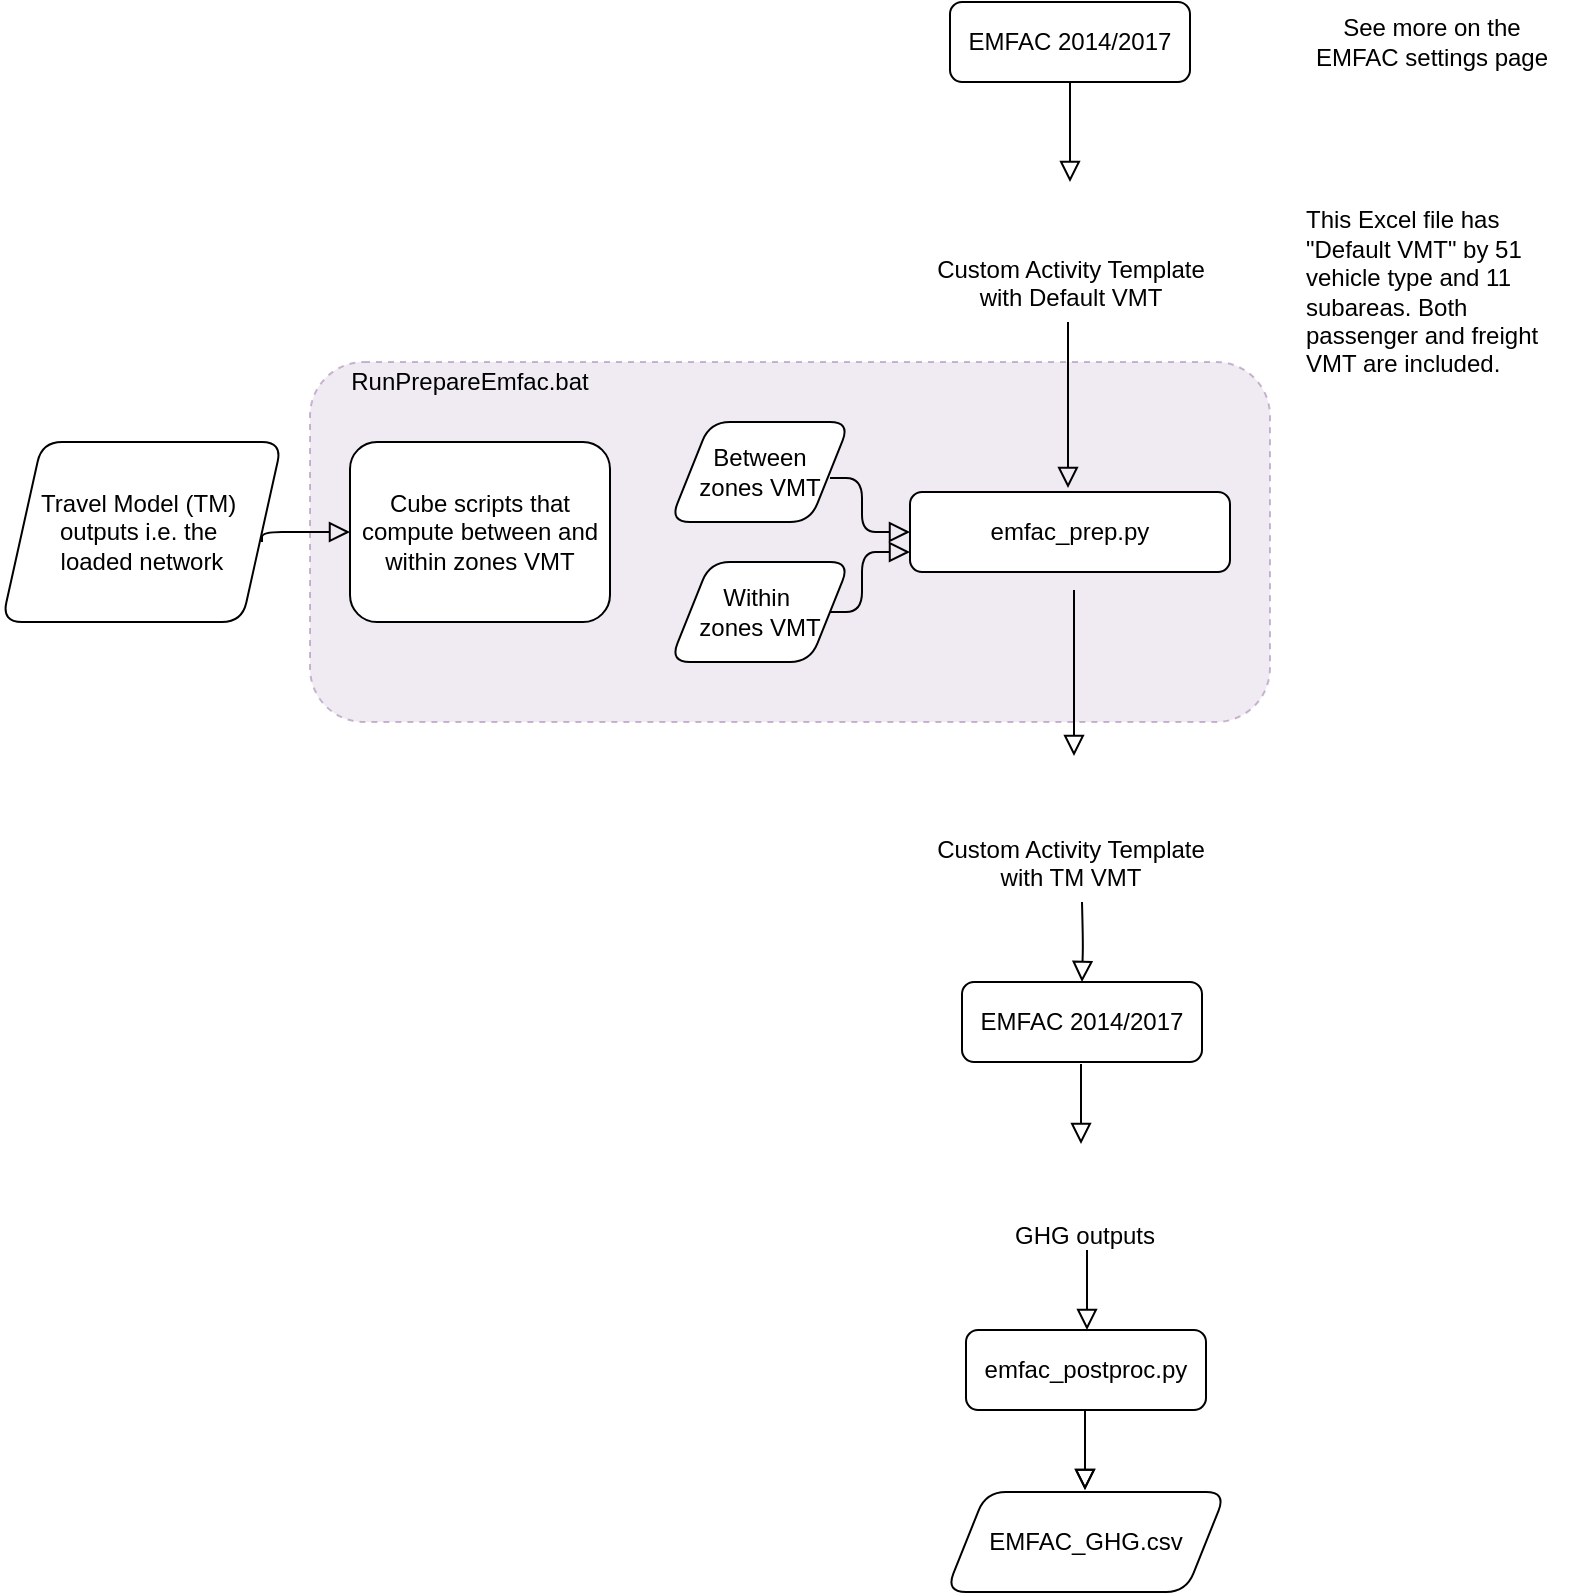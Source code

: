 <mxfile version="13.6.6" type="device"><diagram id="C5RBs43oDa-KdzZeNtuy" name="Page-1"><mxGraphModel dx="1005" dy="666" grid="1" gridSize="10" guides="1" tooltips="1" connect="1" arrows="1" fold="1" page="1" pageScale="1" pageWidth="827" pageHeight="1169" math="0" shadow="0"><root><mxCell id="WIyWlLk6GJQsqaUBKTNV-0"/><mxCell id="WIyWlLk6GJQsqaUBKTNV-1" parent="WIyWlLk6GJQsqaUBKTNV-0"/><mxCell id="GXx7u8WQw_bE6BbJTffm-54" value="" style="rounded=1;whiteSpace=wrap;html=1;fillColor=#e1d5e7;dashed=1;strokeColor=#9673a6;opacity=50;" vertex="1" parent="WIyWlLk6GJQsqaUBKTNV-1"><mxGeometry x="174" y="230" width="480" height="180" as="geometry"/></mxCell><mxCell id="GXx7u8WQw_bE6BbJTffm-4" value="Custom Activity Template&lt;br&gt;with Default VMT" style="shape=image;html=1;verticalAlign=top;verticalLabelPosition=bottom;labelBackgroundColor=#ffffff;imageAspect=0;aspect=fixed;image=https://cdn3.iconfinder.com/data/icons/document-icons-2/30/647702-excel-128.png" vertex="1" parent="WIyWlLk6GJQsqaUBKTNV-1"><mxGeometry x="539" y="140" width="30" height="30" as="geometry"/></mxCell><mxCell id="WIyWlLk6GJQsqaUBKTNV-2" value="" style="html=1;jettySize=auto;orthogonalLoop=1;fontSize=11;endArrow=block;endFill=0;endSize=8;strokeWidth=1;shadow=0;labelBackgroundColor=none;edgeStyle=orthogonalEdgeStyle;exitX=0.5;exitY=1;exitDx=0;exitDy=0;entryX=0.5;entryY=0;entryDx=0;entryDy=0;" parent="WIyWlLk6GJQsqaUBKTNV-1" source="WIyWlLk6GJQsqaUBKTNV-3" target="GXx7u8WQw_bE6BbJTffm-4" edge="1"><mxGeometry relative="1" as="geometry"><mxPoint x="390" y="160" as="targetPoint"/></mxGeometry></mxCell><mxCell id="WIyWlLk6GJQsqaUBKTNV-3" value="EMFAC 2014/2017" style="whiteSpace=wrap;html=1;fontSize=12;glass=0;strokeWidth=1;shadow=0;rounded=1;" parent="WIyWlLk6GJQsqaUBKTNV-1" vertex="1"><mxGeometry x="494" y="50" width="120" height="40" as="geometry"/></mxCell><UserObject label="See more on the &lt;br&gt;EMFAC settings page" id="GXx7u8WQw_bE6BbJTffm-9"><mxCell style="text;html=1;strokeColor=none;fillColor=none;align=center;verticalAlign=middle;whiteSpace=wrap;" vertex="1" parent="WIyWlLk6GJQsqaUBKTNV-1"><mxGeometry x="660" y="60" width="150" height="20" as="geometry"/></mxCell></UserObject><mxCell id="GXx7u8WQw_bE6BbJTffm-12" value="This Excel file has &quot;Default VMT&quot; by 51 vehicle type and 11 subareas. Both passenger and freight VMT are included." style="text;html=1;strokeColor=none;fillColor=none;align=left;verticalAlign=middle;whiteSpace=wrap;" vertex="1" parent="WIyWlLk6GJQsqaUBKTNV-1"><mxGeometry x="670" y="140" width="140" height="110" as="geometry"/></mxCell><mxCell id="GXx7u8WQw_bE6BbJTffm-55" value="RunPrepareEmfac.bat" style="text;html=1;strokeColor=none;fillColor=none;align=center;verticalAlign=middle;whiteSpace=wrap;rounded=0;dashed=1;" vertex="1" parent="WIyWlLk6GJQsqaUBKTNV-1"><mxGeometry x="174" y="230" width="160" height="20" as="geometry"/></mxCell><mxCell id="GXx7u8WQw_bE6BbJTffm-58" value="Travel Model (TM)&amp;nbsp;&lt;br&gt;outputs i.e. the&amp;nbsp;&lt;br&gt;loaded network" style="shape=parallelogram;perimeter=parallelogramPerimeter;whiteSpace=wrap;html=1;fixedSize=1;rounded=1;fillColor=none;" vertex="1" parent="WIyWlLk6GJQsqaUBKTNV-1"><mxGeometry x="20" y="270" width="140" height="90" as="geometry"/></mxCell><mxCell id="GXx7u8WQw_bE6BbJTffm-36" value="" style="html=1;jettySize=auto;orthogonalLoop=1;fontSize=11;endArrow=block;endFill=0;endSize=8;strokeWidth=1;shadow=0;labelBackgroundColor=none;edgeStyle=orthogonalEdgeStyle;entryX=0;entryY=0.5;entryDx=0;entryDy=0;" edge="1" parent="WIyWlLk6GJQsqaUBKTNV-1" target="GXx7u8WQw_bE6BbJTffm-15"><mxGeometry relative="1" as="geometry"><mxPoint x="434" y="288" as="sourcePoint"/><mxPoint x="563.5" y="300" as="targetPoint"/><Array as="points"><mxPoint x="450" y="288"/><mxPoint x="450" y="315"/></Array></mxGeometry></mxCell><mxCell id="GXx7u8WQw_bE6BbJTffm-49" value="" style="group;rounded=1;" vertex="1" connectable="0" parent="WIyWlLk6GJQsqaUBKTNV-1"><mxGeometry x="194" y="260" width="440" height="130" as="geometry"/></mxCell><UserObject label="emfac_prep.py" link="RunPrepareEmfac.bat" id="GXx7u8WQw_bE6BbJTffm-15"><mxCell style="whiteSpace=wrap;html=1;fontSize=12;glass=0;strokeWidth=1;shadow=0;rounded=1;" vertex="1" parent="GXx7u8WQw_bE6BbJTffm-49"><mxGeometry x="280" y="35" width="160" height="40" as="geometry"/></mxCell></UserObject><UserObject label="Cube scripts that compute between and within zones VMT" link="RunPrepareEmfac.bat" id="GXx7u8WQw_bE6BbJTffm-17"><mxCell style="whiteSpace=wrap;html=1;fontSize=12;glass=0;strokeWidth=1;shadow=0;rounded=1;" vertex="1" parent="GXx7u8WQw_bE6BbJTffm-49"><mxGeometry y="10" width="130" height="90" as="geometry"/></mxCell></UserObject><mxCell id="GXx7u8WQw_bE6BbJTffm-19" value="Between &lt;br&gt;zones VMT" style="shape=parallelogram;perimeter=parallelogramPerimeter;whiteSpace=wrap;html=1;fixedSize=1;rounded=1;" vertex="1" parent="GXx7u8WQw_bE6BbJTffm-49"><mxGeometry x="160" width="90" height="50" as="geometry"/></mxCell><mxCell id="GXx7u8WQw_bE6BbJTffm-20" value="Within&amp;nbsp;&lt;br&gt;zones VMT" style="shape=parallelogram;perimeter=parallelogramPerimeter;whiteSpace=wrap;html=1;fixedSize=1;rounded=1;" vertex="1" parent="GXx7u8WQw_bE6BbJTffm-49"><mxGeometry x="160" y="70" width="90" height="50" as="geometry"/></mxCell><mxCell id="GXx7u8WQw_bE6BbJTffm-67" value="" style="html=1;jettySize=auto;orthogonalLoop=1;fontSize=11;endArrow=block;endFill=0;endSize=8;strokeWidth=1;shadow=0;labelBackgroundColor=none;edgeStyle=orthogonalEdgeStyle;exitX=1;exitY=0.5;exitDx=0;exitDy=0;entryX=0;entryY=0.75;entryDx=0;entryDy=0;" edge="1" parent="GXx7u8WQw_bE6BbJTffm-49" source="GXx7u8WQw_bE6BbJTffm-20" target="GXx7u8WQw_bE6BbJTffm-15"><mxGeometry relative="1" as="geometry"><mxPoint x="250" y="38" as="sourcePoint"/><mxPoint x="266" y="65" as="targetPoint"/><Array as="points"><mxPoint x="256" y="95"/><mxPoint x="256" y="65"/></Array></mxGeometry></mxCell><mxCell id="GXx7u8WQw_bE6BbJTffm-63" value="Custom Activity Template &lt;br&gt;with TM VMT" style="shape=image;html=1;verticalAlign=top;verticalLabelPosition=bottom;labelBackgroundColor=#ffffff;imageAspect=0;aspect=fixed;image=https://cdn3.iconfinder.com/data/icons/document-icons-2/30/647702-excel-128.png" vertex="1" parent="WIyWlLk6GJQsqaUBKTNV-1"><mxGeometry x="539" y="430" width="30" height="30" as="geometry"/></mxCell><mxCell id="GXx7u8WQw_bE6BbJTffm-69" value="" style="html=1;jettySize=auto;orthogonalLoop=1;fontSize=11;endArrow=block;endFill=0;endSize=8;strokeWidth=1;shadow=0;labelBackgroundColor=none;edgeStyle=orthogonalEdgeStyle;entryX=0.5;entryY=0;entryDx=0;entryDy=0;" edge="1" parent="WIyWlLk6GJQsqaUBKTNV-1" target="GXx7u8WQw_bE6BbJTffm-81"><mxGeometry relative="1" as="geometry"><mxPoint x="560" y="500" as="sourcePoint"/><mxPoint x="559.5" y="535" as="targetPoint"/></mxGeometry></mxCell><mxCell id="GXx7u8WQw_bE6BbJTffm-72" value="" style="html=1;jettySize=auto;orthogonalLoop=1;fontSize=11;endArrow=block;endFill=0;endSize=8;strokeWidth=1;shadow=0;labelBackgroundColor=none;edgeStyle=orthogonalEdgeStyle;entryX=0;entryY=0.5;entryDx=0;entryDy=0;" edge="1" parent="WIyWlLk6GJQsqaUBKTNV-1" target="GXx7u8WQw_bE6BbJTffm-17"><mxGeometry relative="1" as="geometry"><mxPoint x="150" y="320" as="sourcePoint"/><mxPoint x="150" y="425" as="targetPoint"/><Array as="points"><mxPoint x="150" y="315"/></Array></mxGeometry></mxCell><mxCell id="GXx7u8WQw_bE6BbJTffm-75" value="" style="html=1;jettySize=auto;orthogonalLoop=1;fontSize=11;endArrow=block;endFill=0;endSize=8;strokeWidth=1;shadow=0;labelBackgroundColor=none;edgeStyle=orthogonalEdgeStyle;entryX=0.5;entryY=0;entryDx=0;entryDy=0;" edge="1" parent="WIyWlLk6GJQsqaUBKTNV-1"><mxGeometry relative="1" as="geometry"><mxPoint x="553" y="210" as="sourcePoint"/><mxPoint x="553" y="293" as="targetPoint"/></mxGeometry></mxCell><mxCell id="GXx7u8WQw_bE6BbJTffm-76" value="" style="html=1;jettySize=auto;orthogonalLoop=1;fontSize=11;endArrow=block;endFill=0;endSize=8;strokeWidth=1;shadow=0;labelBackgroundColor=none;edgeStyle=orthogonalEdgeStyle;entryX=0.5;entryY=0;entryDx=0;entryDy=0;" edge="1" parent="WIyWlLk6GJQsqaUBKTNV-1"><mxGeometry relative="1" as="geometry"><mxPoint x="556" y="344" as="sourcePoint"/><mxPoint x="556" y="427" as="targetPoint"/></mxGeometry></mxCell><mxCell id="GXx7u8WQw_bE6BbJTffm-81" value="EMFAC 2014/2017" style="whiteSpace=wrap;html=1;fontSize=12;glass=0;strokeWidth=1;shadow=0;rounded=1;" vertex="1" parent="WIyWlLk6GJQsqaUBKTNV-1"><mxGeometry x="500" y="540" width="120" height="40" as="geometry"/></mxCell><mxCell id="GXx7u8WQw_bE6BbJTffm-84" value="" style="html=1;jettySize=auto;orthogonalLoop=1;fontSize=11;endArrow=block;endFill=0;endSize=8;strokeWidth=1;shadow=0;labelBackgroundColor=none;edgeStyle=orthogonalEdgeStyle;entryX=0.5;entryY=0;entryDx=0;entryDy=0;" edge="1" parent="WIyWlLk6GJQsqaUBKTNV-1"><mxGeometry relative="1" as="geometry"><mxPoint x="559.5" y="581" as="sourcePoint"/><mxPoint x="559.5" y="621" as="targetPoint"/><Array as="points"><mxPoint x="559.5" y="581"/></Array></mxGeometry></mxCell><mxCell id="GXx7u8WQw_bE6BbJTffm-85" value="GHG outputs" style="shape=image;html=1;verticalAlign=top;verticalLabelPosition=bottom;labelBackgroundColor=#ffffff;imageAspect=0;aspect=fixed;image=https://cdn3.iconfinder.com/data/icons/document-icons-2/30/647702-excel-128.png" vertex="1" parent="WIyWlLk6GJQsqaUBKTNV-1"><mxGeometry x="546" y="623" width="30" height="30" as="geometry"/></mxCell><mxCell id="GXx7u8WQw_bE6BbJTffm-86" value="" style="html=1;jettySize=auto;orthogonalLoop=1;fontSize=11;endArrow=block;endFill=0;endSize=8;strokeWidth=1;shadow=0;labelBackgroundColor=none;edgeStyle=orthogonalEdgeStyle;entryX=0.5;entryY=0;entryDx=0;entryDy=0;" edge="1" parent="WIyWlLk6GJQsqaUBKTNV-1"><mxGeometry relative="1" as="geometry"><mxPoint x="562.5" y="674" as="sourcePoint"/><mxPoint x="562.5" y="714" as="targetPoint"/><Array as="points"><mxPoint x="562.5" y="694"/><mxPoint x="562.5" y="694"/></Array></mxGeometry></mxCell><mxCell id="GXx7u8WQw_bE6BbJTffm-87" value="emfac_postproc.py" style="whiteSpace=wrap;html=1;fontSize=12;glass=0;strokeWidth=1;shadow=0;rounded=1;" vertex="1" parent="WIyWlLk6GJQsqaUBKTNV-1"><mxGeometry x="502" y="714" width="120" height="40" as="geometry"/></mxCell><mxCell id="GXx7u8WQw_bE6BbJTffm-88" value="EMFAC_GHG.csv" style="shape=parallelogram;perimeter=parallelogramPerimeter;whiteSpace=wrap;html=1;fixedSize=1;rounded=1;" vertex="1" parent="WIyWlLk6GJQsqaUBKTNV-1"><mxGeometry x="492" y="795" width="140" height="50" as="geometry"/></mxCell><mxCell id="GXx7u8WQw_bE6BbJTffm-89" value="" style="html=1;jettySize=auto;orthogonalLoop=1;fontSize=11;endArrow=block;endFill=0;endSize=8;strokeWidth=1;shadow=0;labelBackgroundColor=none;edgeStyle=orthogonalEdgeStyle;entryX=0.5;entryY=0;entryDx=0;entryDy=0;" edge="1" parent="WIyWlLk6GJQsqaUBKTNV-1"><mxGeometry relative="1" as="geometry"><mxPoint x="561.5" y="754" as="sourcePoint"/><mxPoint x="561.5" y="794" as="targetPoint"/><Array as="points"><mxPoint x="561.5" y="774"/><mxPoint x="561.5" y="774"/></Array></mxGeometry></mxCell><mxCell id="nyab3hRXRssqzpIlh0Th-0" value="" style="html=1;jettySize=auto;orthogonalLoop=1;fontSize=11;endArrow=block;endFill=0;endSize=8;strokeWidth=1;shadow=0;labelBackgroundColor=none;edgeStyle=orthogonalEdgeStyle;entryX=0.5;entryY=0;entryDx=0;entryDy=0;" edge="1" parent="WIyWlLk6GJQsqaUBKTNV-1"><mxGeometry relative="1" as="geometry"><mxPoint x="561.5" y="754" as="sourcePoint"/><mxPoint x="561.5" y="794" as="targetPoint"/><Array as="points"><mxPoint x="561.5" y="774"/><mxPoint x="561.5" y="774"/></Array></mxGeometry></mxCell></root></mxGraphModel></diagram></mxfile>